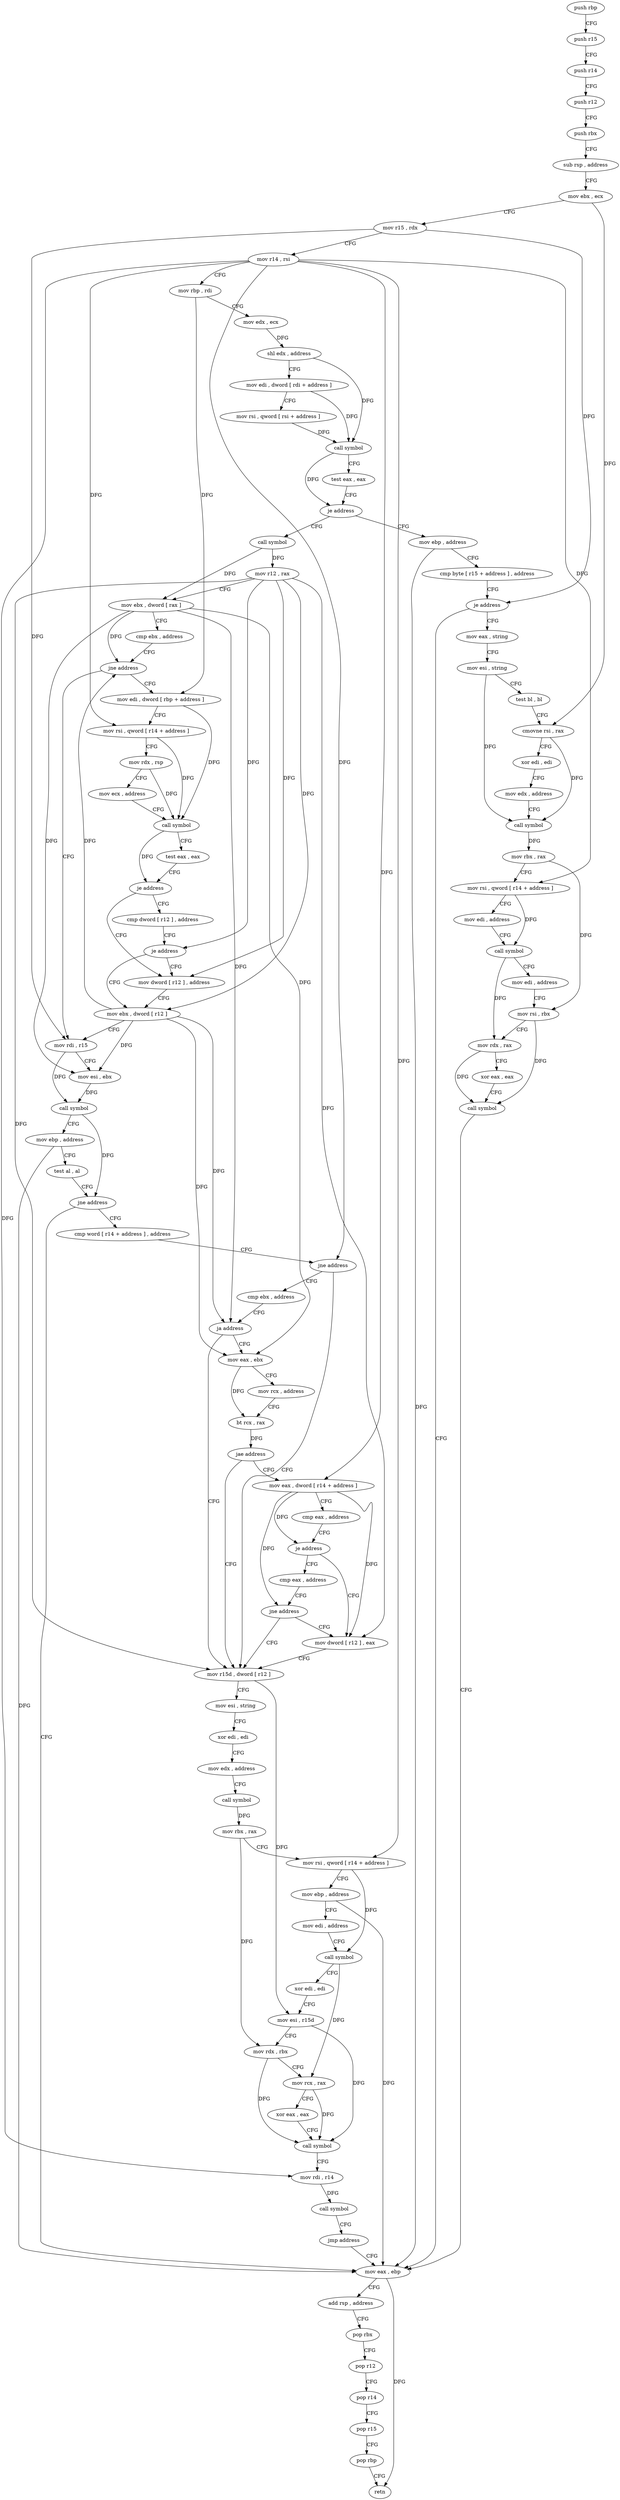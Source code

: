digraph "func" {
"4210416" [label = "push rbp" ]
"4210417" [label = "push r15" ]
"4210419" [label = "push r14" ]
"4210421" [label = "push r12" ]
"4210423" [label = "push rbx" ]
"4210424" [label = "sub rsp , address" ]
"4210431" [label = "mov ebx , ecx" ]
"4210433" [label = "mov r15 , rdx" ]
"4210436" [label = "mov r14 , rsi" ]
"4210439" [label = "mov rbp , rdi" ]
"4210442" [label = "mov edx , ecx" ]
"4210444" [label = "shl edx , address" ]
"4210447" [label = "mov edi , dword [ rdi + address ]" ]
"4210450" [label = "mov rsi , qword [ rsi + address ]" ]
"4210454" [label = "call symbol" ]
"4210459" [label = "test eax , eax" ]
"4210461" [label = "je address" ]
"4210668" [label = "mov ebp , address" ]
"4210467" [label = "call symbol" ]
"4210673" [label = "cmp byte [ r15 + address ] , address" ]
"4210678" [label = "je address" ]
"4210743" [label = "mov eax , ebp" ]
"4210680" [label = "mov eax , string" ]
"4210472" [label = "mov r12 , rax" ]
"4210475" [label = "mov ebx , dword [ rax ]" ]
"4210477" [label = "cmp ebx , address" ]
"4210480" [label = "jne address" ]
"4210525" [label = "mov rdi , r15" ]
"4210482" [label = "mov edi , dword [ rbp + address ]" ]
"4210745" [label = "add rsp , address" ]
"4210752" [label = "pop rbx" ]
"4210753" [label = "pop r12" ]
"4210755" [label = "pop r14" ]
"4210757" [label = "pop r15" ]
"4210759" [label = "pop rbp" ]
"4210760" [label = "retn" ]
"4210685" [label = "mov esi , string" ]
"4210690" [label = "test bl , bl" ]
"4210692" [label = "cmovne rsi , rax" ]
"4210696" [label = "xor edi , edi" ]
"4210698" [label = "mov edx , address" ]
"4210703" [label = "call symbol" ]
"4210708" [label = "mov rbx , rax" ]
"4210711" [label = "mov rsi , qword [ r14 + address ]" ]
"4210715" [label = "mov edi , address" ]
"4210720" [label = "call symbol" ]
"4210725" [label = "mov edi , address" ]
"4210730" [label = "mov rsi , rbx" ]
"4210733" [label = "mov rdx , rax" ]
"4210736" [label = "xor eax , eax" ]
"4210738" [label = "call symbol" ]
"4210528" [label = "mov esi , ebx" ]
"4210530" [label = "call symbol" ]
"4210535" [label = "mov ebp , address" ]
"4210540" [label = "test al , al" ]
"4210542" [label = "jne address" ]
"4210548" [label = "cmp word [ r14 + address ] , address" ]
"4210485" [label = "mov rsi , qword [ r14 + address ]" ]
"4210489" [label = "mov rdx , rsp" ]
"4210492" [label = "mov ecx , address" ]
"4210497" [label = "call symbol" ]
"4210502" [label = "test eax , eax" ]
"4210504" [label = "je address" ]
"4210513" [label = "mov dword [ r12 ] , address" ]
"4210506" [label = "cmp dword [ r12 ] , address" ]
"4210554" [label = "jne address" ]
"4210597" [label = "mov r15d , dword [ r12 ]" ]
"4210556" [label = "cmp ebx , address" ]
"4210521" [label = "mov ebx , dword [ r12 ]" ]
"4210511" [label = "je address" ]
"4210601" [label = "mov esi , string" ]
"4210606" [label = "xor edi , edi" ]
"4210608" [label = "mov edx , address" ]
"4210613" [label = "call symbol" ]
"4210618" [label = "mov rbx , rax" ]
"4210621" [label = "mov rsi , qword [ r14 + address ]" ]
"4210625" [label = "mov ebp , address" ]
"4210630" [label = "mov edi , address" ]
"4210635" [label = "call symbol" ]
"4210640" [label = "xor edi , edi" ]
"4210642" [label = "mov esi , r15d" ]
"4210645" [label = "mov rdx , rbx" ]
"4210648" [label = "mov rcx , rax" ]
"4210651" [label = "xor eax , eax" ]
"4210653" [label = "call symbol" ]
"4210658" [label = "mov rdi , r14" ]
"4210661" [label = "call symbol" ]
"4210666" [label = "jmp address" ]
"4210559" [label = "ja address" ]
"4210561" [label = "mov eax , ebx" ]
"4210563" [label = "mov rcx , address" ]
"4210573" [label = "bt rcx , rax" ]
"4210577" [label = "jae address" ]
"4210579" [label = "mov eax , dword [ r14 + address ]" ]
"4210583" [label = "cmp eax , address" ]
"4210586" [label = "je address" ]
"4210593" [label = "mov dword [ r12 ] , eax" ]
"4210588" [label = "cmp eax , address" ]
"4210591" [label = "jne address" ]
"4210416" -> "4210417" [ label = "CFG" ]
"4210417" -> "4210419" [ label = "CFG" ]
"4210419" -> "4210421" [ label = "CFG" ]
"4210421" -> "4210423" [ label = "CFG" ]
"4210423" -> "4210424" [ label = "CFG" ]
"4210424" -> "4210431" [ label = "CFG" ]
"4210431" -> "4210433" [ label = "CFG" ]
"4210431" -> "4210692" [ label = "DFG" ]
"4210433" -> "4210436" [ label = "CFG" ]
"4210433" -> "4210678" [ label = "DFG" ]
"4210433" -> "4210525" [ label = "DFG" ]
"4210436" -> "4210439" [ label = "CFG" ]
"4210436" -> "4210485" [ label = "DFG" ]
"4210436" -> "4210711" [ label = "DFG" ]
"4210436" -> "4210554" [ label = "DFG" ]
"4210436" -> "4210621" [ label = "DFG" ]
"4210436" -> "4210658" [ label = "DFG" ]
"4210436" -> "4210579" [ label = "DFG" ]
"4210439" -> "4210442" [ label = "CFG" ]
"4210439" -> "4210482" [ label = "DFG" ]
"4210442" -> "4210444" [ label = "DFG" ]
"4210444" -> "4210447" [ label = "CFG" ]
"4210444" -> "4210454" [ label = "DFG" ]
"4210447" -> "4210450" [ label = "CFG" ]
"4210447" -> "4210454" [ label = "DFG" ]
"4210450" -> "4210454" [ label = "DFG" ]
"4210454" -> "4210459" [ label = "CFG" ]
"4210454" -> "4210461" [ label = "DFG" ]
"4210459" -> "4210461" [ label = "CFG" ]
"4210461" -> "4210668" [ label = "CFG" ]
"4210461" -> "4210467" [ label = "CFG" ]
"4210668" -> "4210673" [ label = "CFG" ]
"4210668" -> "4210743" [ label = "DFG" ]
"4210467" -> "4210472" [ label = "DFG" ]
"4210467" -> "4210475" [ label = "DFG" ]
"4210673" -> "4210678" [ label = "CFG" ]
"4210678" -> "4210743" [ label = "CFG" ]
"4210678" -> "4210680" [ label = "CFG" ]
"4210743" -> "4210745" [ label = "CFG" ]
"4210743" -> "4210760" [ label = "DFG" ]
"4210680" -> "4210685" [ label = "CFG" ]
"4210472" -> "4210475" [ label = "CFG" ]
"4210472" -> "4210513" [ label = "DFG" ]
"4210472" -> "4210511" [ label = "DFG" ]
"4210472" -> "4210597" [ label = "DFG" ]
"4210472" -> "4210521" [ label = "DFG" ]
"4210472" -> "4210593" [ label = "DFG" ]
"4210475" -> "4210477" [ label = "CFG" ]
"4210475" -> "4210480" [ label = "DFG" ]
"4210475" -> "4210528" [ label = "DFG" ]
"4210475" -> "4210559" [ label = "DFG" ]
"4210475" -> "4210561" [ label = "DFG" ]
"4210477" -> "4210480" [ label = "CFG" ]
"4210480" -> "4210525" [ label = "CFG" ]
"4210480" -> "4210482" [ label = "CFG" ]
"4210525" -> "4210528" [ label = "CFG" ]
"4210525" -> "4210530" [ label = "DFG" ]
"4210482" -> "4210485" [ label = "CFG" ]
"4210482" -> "4210497" [ label = "DFG" ]
"4210745" -> "4210752" [ label = "CFG" ]
"4210752" -> "4210753" [ label = "CFG" ]
"4210753" -> "4210755" [ label = "CFG" ]
"4210755" -> "4210757" [ label = "CFG" ]
"4210757" -> "4210759" [ label = "CFG" ]
"4210759" -> "4210760" [ label = "CFG" ]
"4210685" -> "4210690" [ label = "CFG" ]
"4210685" -> "4210703" [ label = "DFG" ]
"4210690" -> "4210692" [ label = "CFG" ]
"4210692" -> "4210696" [ label = "CFG" ]
"4210692" -> "4210703" [ label = "DFG" ]
"4210696" -> "4210698" [ label = "CFG" ]
"4210698" -> "4210703" [ label = "CFG" ]
"4210703" -> "4210708" [ label = "DFG" ]
"4210708" -> "4210711" [ label = "CFG" ]
"4210708" -> "4210730" [ label = "DFG" ]
"4210711" -> "4210715" [ label = "CFG" ]
"4210711" -> "4210720" [ label = "DFG" ]
"4210715" -> "4210720" [ label = "CFG" ]
"4210720" -> "4210725" [ label = "CFG" ]
"4210720" -> "4210733" [ label = "DFG" ]
"4210725" -> "4210730" [ label = "CFG" ]
"4210730" -> "4210733" [ label = "CFG" ]
"4210730" -> "4210738" [ label = "DFG" ]
"4210733" -> "4210736" [ label = "CFG" ]
"4210733" -> "4210738" [ label = "DFG" ]
"4210736" -> "4210738" [ label = "CFG" ]
"4210738" -> "4210743" [ label = "CFG" ]
"4210528" -> "4210530" [ label = "DFG" ]
"4210530" -> "4210535" [ label = "CFG" ]
"4210530" -> "4210542" [ label = "DFG" ]
"4210535" -> "4210540" [ label = "CFG" ]
"4210535" -> "4210743" [ label = "DFG" ]
"4210540" -> "4210542" [ label = "CFG" ]
"4210542" -> "4210743" [ label = "CFG" ]
"4210542" -> "4210548" [ label = "CFG" ]
"4210548" -> "4210554" [ label = "CFG" ]
"4210485" -> "4210489" [ label = "CFG" ]
"4210485" -> "4210497" [ label = "DFG" ]
"4210489" -> "4210492" [ label = "CFG" ]
"4210489" -> "4210497" [ label = "DFG" ]
"4210492" -> "4210497" [ label = "CFG" ]
"4210497" -> "4210502" [ label = "CFG" ]
"4210497" -> "4210504" [ label = "DFG" ]
"4210502" -> "4210504" [ label = "CFG" ]
"4210504" -> "4210513" [ label = "CFG" ]
"4210504" -> "4210506" [ label = "CFG" ]
"4210513" -> "4210521" [ label = "CFG" ]
"4210506" -> "4210511" [ label = "CFG" ]
"4210554" -> "4210597" [ label = "CFG" ]
"4210554" -> "4210556" [ label = "CFG" ]
"4210597" -> "4210601" [ label = "CFG" ]
"4210597" -> "4210642" [ label = "DFG" ]
"4210556" -> "4210559" [ label = "CFG" ]
"4210521" -> "4210525" [ label = "CFG" ]
"4210521" -> "4210480" [ label = "DFG" ]
"4210521" -> "4210528" [ label = "DFG" ]
"4210521" -> "4210559" [ label = "DFG" ]
"4210521" -> "4210561" [ label = "DFG" ]
"4210511" -> "4210521" [ label = "CFG" ]
"4210511" -> "4210513" [ label = "CFG" ]
"4210601" -> "4210606" [ label = "CFG" ]
"4210606" -> "4210608" [ label = "CFG" ]
"4210608" -> "4210613" [ label = "CFG" ]
"4210613" -> "4210618" [ label = "DFG" ]
"4210618" -> "4210621" [ label = "CFG" ]
"4210618" -> "4210645" [ label = "DFG" ]
"4210621" -> "4210625" [ label = "CFG" ]
"4210621" -> "4210635" [ label = "DFG" ]
"4210625" -> "4210630" [ label = "CFG" ]
"4210625" -> "4210743" [ label = "DFG" ]
"4210630" -> "4210635" [ label = "CFG" ]
"4210635" -> "4210640" [ label = "CFG" ]
"4210635" -> "4210648" [ label = "DFG" ]
"4210640" -> "4210642" [ label = "CFG" ]
"4210642" -> "4210645" [ label = "CFG" ]
"4210642" -> "4210653" [ label = "DFG" ]
"4210645" -> "4210648" [ label = "CFG" ]
"4210645" -> "4210653" [ label = "DFG" ]
"4210648" -> "4210651" [ label = "CFG" ]
"4210648" -> "4210653" [ label = "DFG" ]
"4210651" -> "4210653" [ label = "CFG" ]
"4210653" -> "4210658" [ label = "CFG" ]
"4210658" -> "4210661" [ label = "DFG" ]
"4210661" -> "4210666" [ label = "CFG" ]
"4210666" -> "4210743" [ label = "CFG" ]
"4210559" -> "4210597" [ label = "CFG" ]
"4210559" -> "4210561" [ label = "CFG" ]
"4210561" -> "4210563" [ label = "CFG" ]
"4210561" -> "4210573" [ label = "DFG" ]
"4210563" -> "4210573" [ label = "CFG" ]
"4210573" -> "4210577" [ label = "DFG" ]
"4210577" -> "4210597" [ label = "CFG" ]
"4210577" -> "4210579" [ label = "CFG" ]
"4210579" -> "4210583" [ label = "CFG" ]
"4210579" -> "4210586" [ label = "DFG" ]
"4210579" -> "4210593" [ label = "DFG" ]
"4210579" -> "4210591" [ label = "DFG" ]
"4210583" -> "4210586" [ label = "CFG" ]
"4210586" -> "4210593" [ label = "CFG" ]
"4210586" -> "4210588" [ label = "CFG" ]
"4210593" -> "4210597" [ label = "CFG" ]
"4210588" -> "4210591" [ label = "CFG" ]
"4210591" -> "4210597" [ label = "CFG" ]
"4210591" -> "4210593" [ label = "CFG" ]
}
